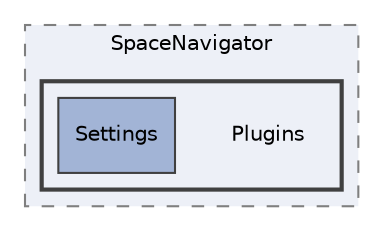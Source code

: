 digraph "C:/Users/Guille/LatticeAssembly/Assets/Thirdparty/SpaceNavigator/Plugins"
{
 // LATEX_PDF_SIZE
  edge [fontname="Helvetica",fontsize="10",labelfontname="Helvetica",labelfontsize="10"];
  node [fontname="Helvetica",fontsize="10",shape=record];
  compound=true
  subgraph clusterdir_dbd43417ba2b7e3a3cff0cc3c3d37913 {
    graph [ bgcolor="#edf0f7", pencolor="grey50", style="filled,dashed,", label="SpaceNavigator", fontname="Helvetica", fontsize="10", URL="dir_dbd43417ba2b7e3a3cff0cc3c3d37913.html"]
  subgraph clusterdir_81d86cdbfd3fd9b11758d4019db89f09 {
    graph [ bgcolor="#edf0f7", pencolor="grey25", style="filled,bold,", label="", fontname="Helvetica", fontsize="10", URL="dir_81d86cdbfd3fd9b11758d4019db89f09.html"]
    dir_81d86cdbfd3fd9b11758d4019db89f09 [shape=plaintext, label="Plugins"];
  dir_c16e145725e8d8df14df6c92094f684f [shape=box, label="Settings", style="filled,", fillcolor="#a2b4d6", color="grey25", URL="dir_c16e145725e8d8df14df6c92094f684f.html"];
  }
  }
}
